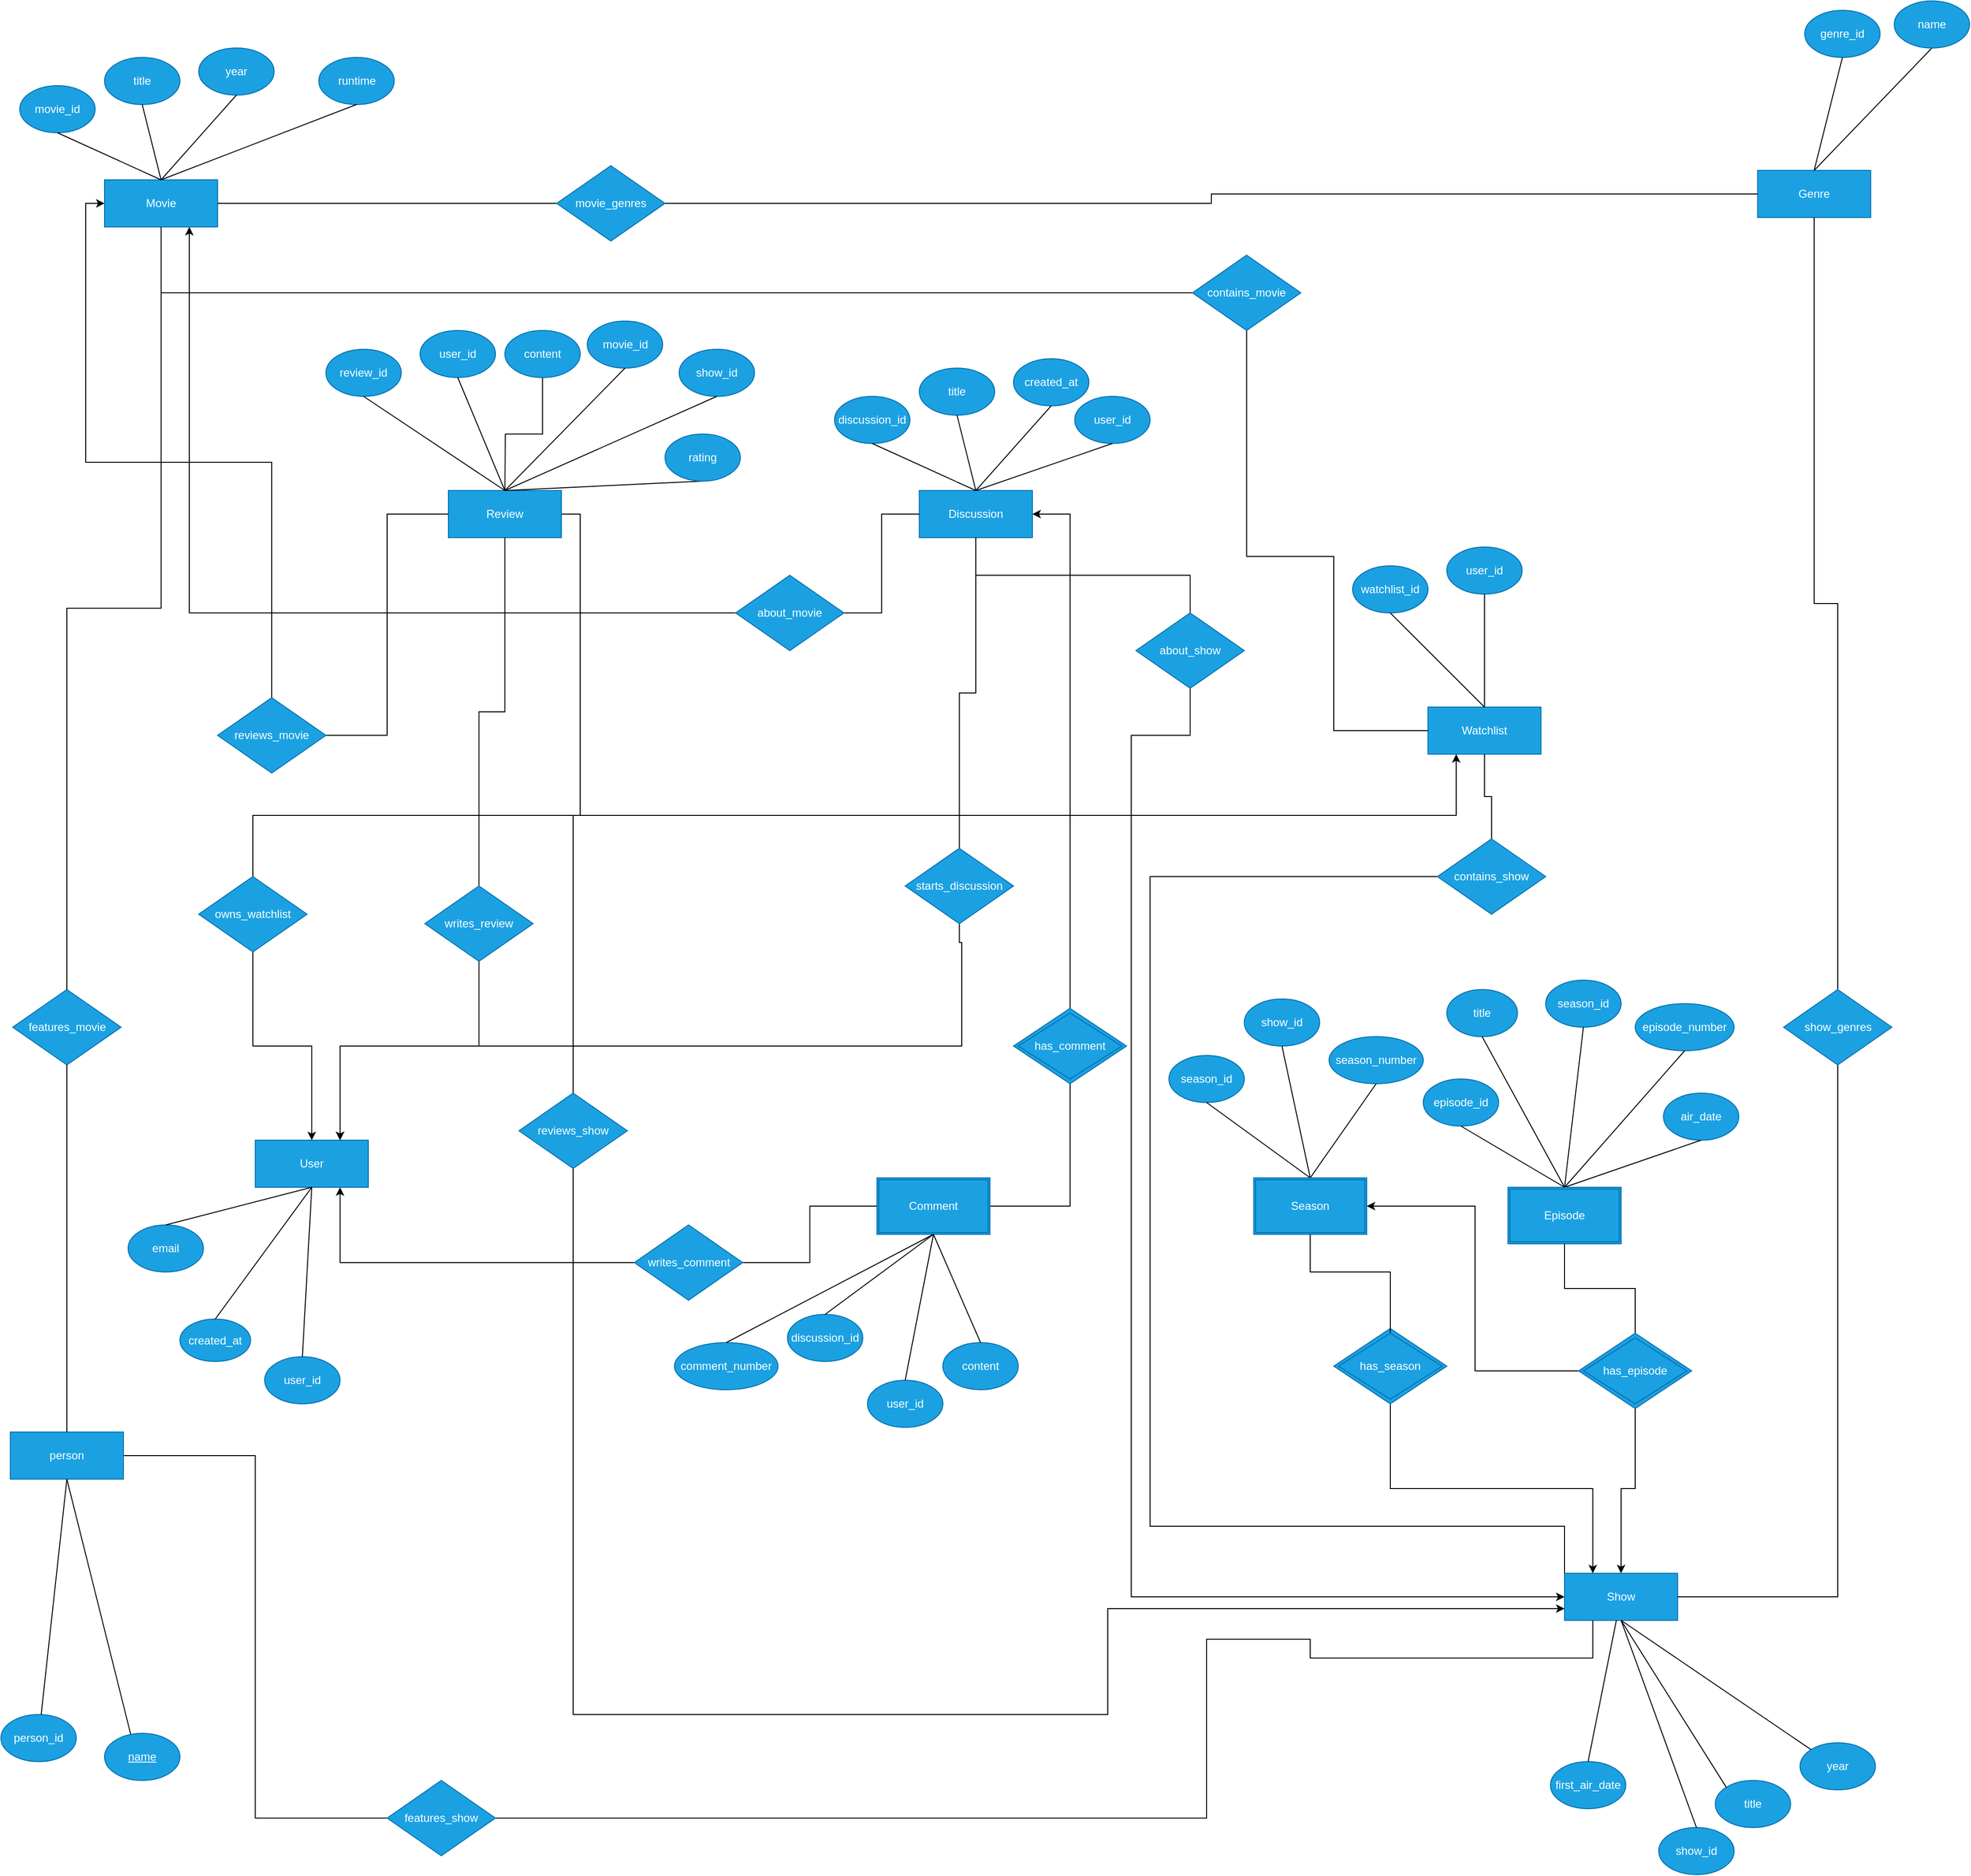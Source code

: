 <mxfile version="28.2.8">
  <diagram name="Page-1" id="8aOiOuELyFN7KEbBp4VM">
    <mxGraphModel grid="1" page="1" gridSize="10" guides="1" tooltips="1" connect="1" arrows="1" fold="1" pageScale="1" pageWidth="850" pageHeight="1100" math="0" shadow="0">
      <root>
        <mxCell id="0" />
        <mxCell id="1" parent="0" />
        <mxCell id="zsTLEiBzGREs_1x2PoIM-4" value="&lt;div&gt;&lt;br&gt;&lt;/div&gt;Movie&lt;div&gt;&lt;br&gt;&lt;/div&gt;" style="rounded=0;whiteSpace=wrap;html=1;fillColor=#1ba1e2;fontColor=#ffffff;strokeColor=#006EAF;" vertex="1" parent="1">
          <mxGeometry x="120" y="-1140" width="120" height="50" as="geometry" />
        </mxCell>
        <mxCell id="vxruLnOHUtcmjbPu3ubK-53" style="edgeStyle=orthogonalEdgeStyle;rounded=0;orthogonalLoop=1;jettySize=auto;html=1;endArrow=none;endFill=0;startArrow=classic;startFill=1;entryX=0.5;entryY=1;entryDx=0;entryDy=0;exitX=0.75;exitY=0;exitDx=0;exitDy=0;" edge="1" parent="1" source="zsTLEiBzGREs_1x2PoIM-5" target="vxruLnOHUtcmjbPu3ubK-51">
          <mxGeometry relative="1" as="geometry">
            <mxPoint x="370" y="-130" as="sourcePoint" />
            <mxPoint x="998" y="-330" as="targetPoint" />
            <Array as="points">
              <mxPoint x="370" y="-220" />
              <mxPoint x="1030" y="-220" />
              <mxPoint x="1030" y="-330" />
              <mxPoint x="1028" y="-330" />
            </Array>
          </mxGeometry>
        </mxCell>
        <mxCell id="vxruLnOHUtcmjbPu3ubK-90" style="edgeStyle=orthogonalEdgeStyle;rounded=0;orthogonalLoop=1;jettySize=auto;html=1;exitX=0.75;exitY=1;exitDx=0;exitDy=0;entryX=0;entryY=0.5;entryDx=0;entryDy=0;endArrow=none;endFill=0;startArrow=classic;startFill=1;" edge="1" parent="1" source="zsTLEiBzGREs_1x2PoIM-5" target="vxruLnOHUtcmjbPu3ubK-87">
          <mxGeometry relative="1" as="geometry" />
        </mxCell>
        <mxCell id="zsTLEiBzGREs_1x2PoIM-5" value="User" style="rounded=0;whiteSpace=wrap;html=1;fillColor=#1ba1e2;fontColor=#ffffff;strokeColor=#006EAF;" vertex="1" parent="1">
          <mxGeometry x="280" y="-120" width="120" height="50" as="geometry" />
        </mxCell>
        <mxCell id="zsTLEiBzGREs_1x2PoIM-10" value="e&lt;span style=&quot;background-color: transparent; color: light-dark(rgb(255, 255, 255), rgb(18, 18, 18));&quot;&gt;mail&lt;/span&gt;" style="ellipse;whiteSpace=wrap;html=1;fillColor=#1ba1e2;fontColor=#ffffff;strokeColor=#006EAF;" vertex="1" parent="1">
          <mxGeometry x="145" y="-30" width="80" height="50" as="geometry" />
        </mxCell>
        <mxCell id="zsTLEiBzGREs_1x2PoIM-11" value="created_at" style="ellipse;whiteSpace=wrap;html=1;fillColor=#1ba1e2;fontColor=#ffffff;strokeColor=#006EAF;" vertex="1" parent="1">
          <mxGeometry x="200" y="70" width="75" height="45" as="geometry" />
        </mxCell>
        <mxCell id="zsTLEiBzGREs_1x2PoIM-12" value="" style="endArrow=none;html=1;rounded=0;entryX=0.5;entryY=0;entryDx=0;entryDy=0;exitX=0.5;exitY=1;exitDx=0;exitDy=0;" edge="1" parent="1" source="zsTLEiBzGREs_1x2PoIM-5" target="zsTLEiBzGREs_1x2PoIM-11">
          <mxGeometry width="50" height="50" relative="1" as="geometry">
            <mxPoint x="610" y="-30" as="sourcePoint" />
            <mxPoint x="660" y="-80" as="targetPoint" />
          </mxGeometry>
        </mxCell>
        <mxCell id="I68fqMjgQM5Uv_WliGqD-2" value="" style="endArrow=none;html=1;rounded=0;exitX=0.5;exitY=1;exitDx=0;exitDy=0;entryX=0.5;entryY=0;entryDx=0;entryDy=0;" edge="1" parent="1" source="zsTLEiBzGREs_1x2PoIM-5" target="zsTLEiBzGREs_1x2PoIM-10">
          <mxGeometry width="50" height="50" relative="1" as="geometry">
            <mxPoint x="530" y="10" as="sourcePoint" />
            <mxPoint x="510" y="-130" as="targetPoint" />
          </mxGeometry>
        </mxCell>
        <mxCell id="I68fqMjgQM5Uv_WliGqD-4" value="user_id" style="ellipse;whiteSpace=wrap;html=1;fillColor=#1ba1e2;fontColor=#ffffff;strokeColor=#006EAF;" vertex="1" parent="1">
          <mxGeometry x="290" y="110" width="80" height="50" as="geometry" />
        </mxCell>
        <mxCell id="I68fqMjgQM5Uv_WliGqD-5" value="" style="endArrow=none;html=1;rounded=0;exitX=0.5;exitY=1;exitDx=0;exitDy=0;entryX=0.5;entryY=0;entryDx=0;entryDy=0;" edge="1" parent="1" source="zsTLEiBzGREs_1x2PoIM-5" target="I68fqMjgQM5Uv_WliGqD-4">
          <mxGeometry width="50" height="50" relative="1" as="geometry">
            <mxPoint x="540" y="55" as="sourcePoint" />
            <mxPoint x="690" y="-117" as="targetPoint" />
          </mxGeometry>
        </mxCell>
        <mxCell id="I68fqMjgQM5Uv_WliGqD-6" value="movie_id" style="ellipse;whiteSpace=wrap;html=1;fillColor=#1ba1e2;fontColor=#ffffff;strokeColor=#006EAF;" vertex="1" parent="1">
          <mxGeometry x="30" y="-1240" width="80" height="50" as="geometry" />
        </mxCell>
        <mxCell id="I68fqMjgQM5Uv_WliGqD-7" value="" style="endArrow=none;html=1;rounded=0;entryX=0.5;entryY=1;entryDx=0;entryDy=0;exitX=0.5;exitY=0;exitDx=0;exitDy=0;" edge="1" parent="1" source="zsTLEiBzGREs_1x2PoIM-4" target="I68fqMjgQM5Uv_WliGqD-6">
          <mxGeometry width="50" height="50" relative="1" as="geometry">
            <mxPoint x="165" y="-1050" as="sourcePoint" />
            <mxPoint x="170" y="-1120" as="targetPoint" />
          </mxGeometry>
        </mxCell>
        <mxCell id="I68fqMjgQM5Uv_WliGqD-8" value="title" style="ellipse;whiteSpace=wrap;html=1;fillColor=#1ba1e2;fontColor=#ffffff;strokeColor=#006EAF;" vertex="1" parent="1">
          <mxGeometry x="120" y="-1270" width="80" height="50" as="geometry" />
        </mxCell>
        <mxCell id="I68fqMjgQM5Uv_WliGqD-9" value="" style="endArrow=none;html=1;rounded=0;entryX=0.5;entryY=1;entryDx=0;entryDy=0;exitX=0.5;exitY=0;exitDx=0;exitDy=0;" edge="1" parent="1" source="zsTLEiBzGREs_1x2PoIM-4" target="I68fqMjgQM5Uv_WliGqD-8">
          <mxGeometry width="50" height="50" relative="1" as="geometry">
            <mxPoint x="180" y="-1060" as="sourcePoint" />
            <mxPoint x="210" y="-1110" as="targetPoint" />
          </mxGeometry>
        </mxCell>
        <mxCell id="I68fqMjgQM5Uv_WliGqD-10" value="year" style="ellipse;whiteSpace=wrap;html=1;fillColor=#1ba1e2;fontColor=#ffffff;strokeColor=#006EAF;" vertex="1" parent="1">
          <mxGeometry x="220" y="-1280" width="80" height="50" as="geometry" />
        </mxCell>
        <mxCell id="I68fqMjgQM5Uv_WliGqD-11" value="" style="endArrow=none;html=1;rounded=0;exitX=0.5;exitY=0;exitDx=0;exitDy=0;entryX=0.5;entryY=1;entryDx=0;entryDy=0;" edge="1" parent="1" source="zsTLEiBzGREs_1x2PoIM-4" target="I68fqMjgQM5Uv_WliGqD-10">
          <mxGeometry width="50" height="50" relative="1" as="geometry">
            <mxPoint x="235" y="-1040" as="sourcePoint" />
            <mxPoint x="310" y="-1070" as="targetPoint" />
          </mxGeometry>
        </mxCell>
        <mxCell id="I68fqMjgQM5Uv_WliGqD-12" value="runtime" style="ellipse;whiteSpace=wrap;html=1;fillColor=#1ba1e2;fontColor=#ffffff;strokeColor=#006EAF;" vertex="1" parent="1">
          <mxGeometry x="347.5" y="-1270" width="80" height="50" as="geometry" />
        </mxCell>
        <mxCell id="I68fqMjgQM5Uv_WliGqD-13" value="" style="endArrow=none;html=1;rounded=0;exitX=0.5;exitY=0;exitDx=0;exitDy=0;entryX=0.5;entryY=1;entryDx=0;entryDy=0;" edge="1" parent="1" source="zsTLEiBzGREs_1x2PoIM-4" target="I68fqMjgQM5Uv_WliGqD-12">
          <mxGeometry width="50" height="50" relative="1" as="geometry">
            <mxPoint x="280" y="-1010" as="sourcePoint" />
            <mxPoint x="375" y="-1090" as="targetPoint" />
          </mxGeometry>
        </mxCell>
        <mxCell id="I68fqMjgQM5Uv_WliGqD-126" style="edgeStyle=orthogonalEdgeStyle;rounded=0;orthogonalLoop=1;jettySize=auto;html=1;exitX=0.5;exitY=0;exitDx=0;exitDy=0;entryX=0.5;entryY=1;entryDx=0;entryDy=0;endArrow=none;endFill=0;startArrow=classic;startFill=1;" edge="1" parent="1" source="I68fqMjgQM5Uv_WliGqD-14" target="I68fqMjgQM5Uv_WliGqD-124">
          <mxGeometry relative="1" as="geometry" />
        </mxCell>
        <mxCell id="I68fqMjgQM5Uv_WliGqD-129" style="edgeStyle=orthogonalEdgeStyle;rounded=0;orthogonalLoop=1;jettySize=auto;html=1;exitX=0.25;exitY=0;exitDx=0;exitDy=0;endArrow=none;endFill=0;startArrow=classic;startFill=1;" edge="1" parent="1" source="I68fqMjgQM5Uv_WliGqD-14" target="I68fqMjgQM5Uv_WliGqD-112">
          <mxGeometry relative="1" as="geometry" />
        </mxCell>
        <mxCell id="I68fqMjgQM5Uv_WliGqD-14" value="&lt;div&gt;Show&lt;/div&gt;" style="rounded=0;whiteSpace=wrap;html=1;fillColor=#1ba1e2;fontColor=#ffffff;strokeColor=#006EAF;" vertex="1" parent="1">
          <mxGeometry x="1670" y="340" width="120" height="50" as="geometry" />
        </mxCell>
        <mxCell id="I68fqMjgQM5Uv_WliGqD-15" value="show_id" style="ellipse;whiteSpace=wrap;html=1;fillColor=#1ba1e2;fontColor=#ffffff;strokeColor=#006EAF;" vertex="1" parent="1">
          <mxGeometry x="1770" y="610" width="80" height="50" as="geometry" />
        </mxCell>
        <mxCell id="I68fqMjgQM5Uv_WliGqD-16" value="" style="endArrow=none;html=1;rounded=0;entryX=0.5;entryY=0;entryDx=0;entryDy=0;exitX=0.5;exitY=1;exitDx=0;exitDy=0;" edge="1" parent="1" source="I68fqMjgQM5Uv_WliGqD-14" target="I68fqMjgQM5Uv_WliGqD-15">
          <mxGeometry width="50" height="50" relative="1" as="geometry">
            <mxPoint x="1735" y="360" as="sourcePoint" />
            <mxPoint x="1740" y="290" as="targetPoint" />
          </mxGeometry>
        </mxCell>
        <mxCell id="I68fqMjgQM5Uv_WliGqD-17" value="title" style="ellipse;whiteSpace=wrap;html=1;fillColor=#1ba1e2;fontColor=#ffffff;strokeColor=#006EAF;" vertex="1" parent="1">
          <mxGeometry x="1830" y="560" width="80" height="50" as="geometry" />
        </mxCell>
        <mxCell id="I68fqMjgQM5Uv_WliGqD-18" value="" style="endArrow=none;html=1;rounded=0;entryX=0;entryY=0;entryDx=0;entryDy=0;exitX=0.5;exitY=1;exitDx=0;exitDy=0;" edge="1" parent="1" source="I68fqMjgQM5Uv_WliGqD-14" target="I68fqMjgQM5Uv_WliGqD-17">
          <mxGeometry width="50" height="50" relative="1" as="geometry">
            <mxPoint x="1750" y="350" as="sourcePoint" />
            <mxPoint x="1780" y="300" as="targetPoint" />
          </mxGeometry>
        </mxCell>
        <mxCell id="I68fqMjgQM5Uv_WliGqD-19" value="year" style="ellipse;whiteSpace=wrap;html=1;fillColor=#1ba1e2;fontColor=#ffffff;strokeColor=#006EAF;" vertex="1" parent="1">
          <mxGeometry x="1920" y="520" width="80" height="50" as="geometry" />
        </mxCell>
        <mxCell id="I68fqMjgQM5Uv_WliGqD-20" value="" style="endArrow=none;html=1;rounded=0;exitX=0.5;exitY=1;exitDx=0;exitDy=0;entryX=0;entryY=0;entryDx=0;entryDy=0;" edge="1" parent="1" source="I68fqMjgQM5Uv_WliGqD-14" target="I68fqMjgQM5Uv_WliGqD-19">
          <mxGeometry width="50" height="50" relative="1" as="geometry">
            <mxPoint x="1805" y="370" as="sourcePoint" />
            <mxPoint x="1880" y="340" as="targetPoint" />
          </mxGeometry>
        </mxCell>
        <mxCell id="I68fqMjgQM5Uv_WliGqD-21" value="first_air_date" style="ellipse;whiteSpace=wrap;html=1;fillColor=#1ba1e2;fontColor=#ffffff;strokeColor=#006EAF;" vertex="1" parent="1">
          <mxGeometry x="1655" y="540" width="80" height="50" as="geometry" />
        </mxCell>
        <mxCell id="I68fqMjgQM5Uv_WliGqD-22" value="" style="endArrow=none;html=1;rounded=0;entryX=0.5;entryY=0;entryDx=0;entryDy=0;" edge="1" parent="1" source="I68fqMjgQM5Uv_WliGqD-14" target="I68fqMjgQM5Uv_WliGqD-21">
          <mxGeometry width="50" height="50" relative="1" as="geometry">
            <mxPoint x="1850" y="400" as="sourcePoint" />
            <mxPoint x="1945" y="320" as="targetPoint" />
          </mxGeometry>
        </mxCell>
        <mxCell id="I68fqMjgQM5Uv_WliGqD-24" value="season_id" style="ellipse;whiteSpace=wrap;html=1;fillColor=#1ba1e2;fontColor=#ffffff;strokeColor=#006EAF;" vertex="1" parent="1">
          <mxGeometry x="1250" y="-210" width="80" height="50" as="geometry" />
        </mxCell>
        <mxCell id="I68fqMjgQM5Uv_WliGqD-25" value="" style="endArrow=none;html=1;rounded=0;entryX=0.5;entryY=1;entryDx=0;entryDy=0;exitX=0.5;exitY=0;exitDx=0;exitDy=0;" edge="1" parent="1" source="I68fqMjgQM5Uv_WliGqD-105" target="I68fqMjgQM5Uv_WliGqD-24">
          <mxGeometry width="50" height="50" relative="1" as="geometry">
            <mxPoint x="1310" y="-130" as="sourcePoint" />
            <mxPoint x="1285" y="-210" as="targetPoint" />
          </mxGeometry>
        </mxCell>
        <mxCell id="I68fqMjgQM5Uv_WliGqD-26" value="show_id" style="ellipse;whiteSpace=wrap;html=1;fillColor=#1ba1e2;fontColor=#ffffff;strokeColor=#006EAF;" vertex="1" parent="1">
          <mxGeometry x="1330" y="-270" width="80" height="50" as="geometry" />
        </mxCell>
        <mxCell id="I68fqMjgQM5Uv_WliGqD-27" value="" style="endArrow=none;html=1;rounded=0;entryX=0.5;entryY=1;entryDx=0;entryDy=0;exitX=0.5;exitY=0;exitDx=0;exitDy=0;" edge="1" parent="1" source="I68fqMjgQM5Uv_WliGqD-105" target="I68fqMjgQM5Uv_WliGqD-26">
          <mxGeometry width="50" height="50" relative="1" as="geometry">
            <mxPoint x="1310" y="-130" as="sourcePoint" />
            <mxPoint x="1325" y="-200" as="targetPoint" />
          </mxGeometry>
        </mxCell>
        <mxCell id="I68fqMjgQM5Uv_WliGqD-28" value="season_number" style="ellipse;whiteSpace=wrap;html=1;fillColor=#1ba1e2;fontColor=#ffffff;strokeColor=#006EAF;" vertex="1" parent="1">
          <mxGeometry x="1420" y="-230" width="100" height="50" as="geometry" />
        </mxCell>
        <mxCell id="I68fqMjgQM5Uv_WliGqD-29" value="" style="endArrow=none;html=1;rounded=0;entryX=0.5;entryY=1;entryDx=0;entryDy=0;exitX=0.5;exitY=0;exitDx=0;exitDy=0;" edge="1" parent="1" source="I68fqMjgQM5Uv_WliGqD-105" target="I68fqMjgQM5Uv_WliGqD-28">
          <mxGeometry width="50" height="50" relative="1" as="geometry">
            <mxPoint x="1310" y="-130" as="sourcePoint" />
            <mxPoint x="1425" y="-160" as="targetPoint" />
          </mxGeometry>
        </mxCell>
        <mxCell id="I68fqMjgQM5Uv_WliGqD-33" value="episode_id" style="ellipse;whiteSpace=wrap;html=1;fillColor=#1ba1e2;fontColor=#ffffff;strokeColor=#006EAF;" vertex="1" parent="1">
          <mxGeometry x="1520" y="-185" width="80" height="50" as="geometry" />
        </mxCell>
        <mxCell id="I68fqMjgQM5Uv_WliGqD-34" value="" style="endArrow=none;html=1;rounded=0;entryX=0.5;entryY=1;entryDx=0;entryDy=0;exitX=0.5;exitY=0;exitDx=0;exitDy=0;" edge="1" parent="1" source="I68fqMjgQM5Uv_WliGqD-103" target="I68fqMjgQM5Uv_WliGqD-33">
          <mxGeometry width="50" height="50" relative="1" as="geometry">
            <mxPoint x="1660" y="-80" as="sourcePoint" />
            <mxPoint x="1635" y="-160" as="targetPoint" />
          </mxGeometry>
        </mxCell>
        <mxCell id="I68fqMjgQM5Uv_WliGqD-35" value="season_id" style="ellipse;whiteSpace=wrap;html=1;fillColor=#1ba1e2;fontColor=#ffffff;strokeColor=#006EAF;" vertex="1" parent="1">
          <mxGeometry x="1650" y="-290" width="80" height="50" as="geometry" />
        </mxCell>
        <mxCell id="I68fqMjgQM5Uv_WliGqD-36" value="" style="endArrow=none;html=1;rounded=0;entryX=0.5;entryY=1;entryDx=0;entryDy=0;exitX=0.5;exitY=0;exitDx=0;exitDy=0;" edge="1" parent="1" source="I68fqMjgQM5Uv_WliGqD-103" target="I68fqMjgQM5Uv_WliGqD-35">
          <mxGeometry width="50" height="50" relative="1" as="geometry">
            <mxPoint x="1660" y="-80" as="sourcePoint" />
            <mxPoint x="1675" y="-150" as="targetPoint" />
          </mxGeometry>
        </mxCell>
        <mxCell id="I68fqMjgQM5Uv_WliGqD-37" value="episode_number" style="ellipse;whiteSpace=wrap;html=1;fillColor=#1ba1e2;fontColor=#ffffff;strokeColor=#006EAF;" vertex="1" parent="1">
          <mxGeometry x="1745" y="-265" width="105" height="50" as="geometry" />
        </mxCell>
        <mxCell id="I68fqMjgQM5Uv_WliGqD-38" value="" style="endArrow=none;html=1;rounded=0;exitX=0.5;exitY=0;exitDx=0;exitDy=0;entryX=0.5;entryY=1;entryDx=0;entryDy=0;" edge="1" parent="1" source="I68fqMjgQM5Uv_WliGqD-103" target="I68fqMjgQM5Uv_WliGqD-37">
          <mxGeometry width="50" height="50" relative="1" as="geometry">
            <mxPoint x="1660" y="-80" as="sourcePoint" />
            <mxPoint x="1775" y="-110" as="targetPoint" />
          </mxGeometry>
        </mxCell>
        <mxCell id="I68fqMjgQM5Uv_WliGqD-39" value="air_date" style="ellipse;whiteSpace=wrap;html=1;fillColor=#1ba1e2;fontColor=#ffffff;strokeColor=#006EAF;" vertex="1" parent="1">
          <mxGeometry x="1775" y="-170" width="80" height="50" as="geometry" />
        </mxCell>
        <mxCell id="I68fqMjgQM5Uv_WliGqD-40" value="" style="endArrow=none;html=1;rounded=0;exitX=0.5;exitY=0;exitDx=0;exitDy=0;entryX=0.5;entryY=1;entryDx=0;entryDy=0;" edge="1" parent="1" source="I68fqMjgQM5Uv_WliGqD-103" target="I68fqMjgQM5Uv_WliGqD-39">
          <mxGeometry width="50" height="50" relative="1" as="geometry">
            <mxPoint x="1660" y="-80" as="sourcePoint" />
            <mxPoint x="1840" y="-130" as="targetPoint" />
          </mxGeometry>
        </mxCell>
        <mxCell id="I68fqMjgQM5Uv_WliGqD-135" style="edgeStyle=orthogonalEdgeStyle;rounded=0;orthogonalLoop=1;jettySize=auto;html=1;entryX=0;entryY=0.5;entryDx=0;entryDy=0;endArrow=none;endFill=0;" edge="1" parent="1" source="I68fqMjgQM5Uv_WliGqD-41" target="I68fqMjgQM5Uv_WliGqD-78">
          <mxGeometry relative="1" as="geometry" />
        </mxCell>
        <mxCell id="I68fqMjgQM5Uv_WliGqD-41" value="person" style="rounded=0;whiteSpace=wrap;html=1;fillColor=#1ba1e2;fontColor=#ffffff;strokeColor=#006EAF;" vertex="1" parent="1">
          <mxGeometry x="20" y="190" width="120" height="50" as="geometry" />
        </mxCell>
        <mxCell id="I68fqMjgQM5Uv_WliGqD-42" value="person_id" style="ellipse;whiteSpace=wrap;html=1;fillColor=#1ba1e2;fontColor=#ffffff;strokeColor=#006EAF;" vertex="1" parent="1">
          <mxGeometry x="10" y="490" width="80" height="50" as="geometry" />
        </mxCell>
        <mxCell id="I68fqMjgQM5Uv_WliGqD-43" value="" style="endArrow=none;html=1;rounded=0;exitX=0.5;exitY=1;exitDx=0;exitDy=0;" edge="1" parent="1" source="I68fqMjgQM5Uv_WliGqD-41" target="I68fqMjgQM5Uv_WliGqD-42">
          <mxGeometry width="50" height="50" relative="1" as="geometry">
            <mxPoint x="125" y="280" as="sourcePoint" />
            <mxPoint x="130" y="210" as="targetPoint" />
          </mxGeometry>
        </mxCell>
        <mxCell id="I68fqMjgQM5Uv_WliGqD-44" value="" style="endArrow=none;html=1;rounded=0;exitX=0.5;exitY=1;exitDx=0;exitDy=0;entryX=0.5;entryY=1;entryDx=0;entryDy=0;" edge="1" parent="1" source="I68fqMjgQM5Uv_WliGqD-41" target="I68fqMjgQM5Uv_WliGqD-49">
          <mxGeometry width="50" height="50" relative="1" as="geometry">
            <mxPoint x="140" y="270" as="sourcePoint" />
            <mxPoint x="170" y="200" as="targetPoint" />
          </mxGeometry>
        </mxCell>
        <mxCell id="I68fqMjgQM5Uv_WliGqD-49" value="name" style="ellipse;whiteSpace=wrap;html=1;fillColor=#1ba1e2;fontColor=#ffffff;strokeColor=#006EAF;fontStyle=4" vertex="1" parent="1">
          <mxGeometry x="120" y="510" width="80" height="50" as="geometry" />
        </mxCell>
        <mxCell id="I68fqMjgQM5Uv_WliGqD-50" value="&lt;div&gt;Genre&lt;/div&gt;" style="rounded=0;whiteSpace=wrap;html=1;fillColor=#1ba1e2;fontColor=#ffffff;strokeColor=#006EAF;" vertex="1" parent="1">
          <mxGeometry x="1875" y="-1150" width="120" height="50" as="geometry" />
        </mxCell>
        <mxCell id="I68fqMjgQM5Uv_WliGqD-51" value="genre_id" style="ellipse;whiteSpace=wrap;html=1;fillColor=#1ba1e2;fontColor=#ffffff;strokeColor=#006EAF;" vertex="1" parent="1">
          <mxGeometry x="1925" y="-1320" width="80" height="50" as="geometry" />
        </mxCell>
        <mxCell id="I68fqMjgQM5Uv_WliGqD-52" value="" style="endArrow=none;html=1;rounded=0;entryX=0.5;entryY=1;entryDx=0;entryDy=0;exitX=0.5;exitY=0;exitDx=0;exitDy=0;" edge="1" parent="1" source="I68fqMjgQM5Uv_WliGqD-50" target="I68fqMjgQM5Uv_WliGqD-51">
          <mxGeometry width="50" height="50" relative="1" as="geometry">
            <mxPoint x="1960" y="-1170" as="sourcePoint" />
            <mxPoint x="1965" y="-1240" as="targetPoint" />
          </mxGeometry>
        </mxCell>
        <mxCell id="I68fqMjgQM5Uv_WliGqD-53" value="" style="endArrow=none;html=1;rounded=0;exitX=0.5;exitY=0;exitDx=0;exitDy=0;entryX=0.5;entryY=1;entryDx=0;entryDy=0;" edge="1" parent="1" source="I68fqMjgQM5Uv_WliGqD-50" target="I68fqMjgQM5Uv_WliGqD-54">
          <mxGeometry width="50" height="50" relative="1" as="geometry">
            <mxPoint x="1975" y="-1180" as="sourcePoint" />
            <mxPoint x="2005" y="-1250" as="targetPoint" />
          </mxGeometry>
        </mxCell>
        <mxCell id="I68fqMjgQM5Uv_WliGqD-54" value="name" style="ellipse;whiteSpace=wrap;html=1;fillColor=#1ba1e2;fontColor=#ffffff;strokeColor=#006EAF;" vertex="1" parent="1">
          <mxGeometry x="2020" y="-1330" width="80" height="50" as="geometry" />
        </mxCell>
        <mxCell id="I68fqMjgQM5Uv_WliGqD-66" value="" style="endArrow=none;html=1;rounded=0;exitX=1;exitY=0.5;exitDx=0;exitDy=0;" edge="1" parent="1" source="zsTLEiBzGREs_1x2PoIM-4" target="I68fqMjgQM5Uv_WliGqD-67">
          <mxGeometry width="50" height="50" relative="1" as="geometry">
            <mxPoint x="260" y="-1015" as="sourcePoint" />
            <mxPoint x="390" y="-1012" as="targetPoint" />
          </mxGeometry>
        </mxCell>
        <mxCell id="X9R9V341Ypi2XemGrjvR-19" style="edgeStyle=orthogonalEdgeStyle;rounded=0;orthogonalLoop=1;jettySize=auto;html=1;exitX=1;exitY=0.5;exitDx=0;exitDy=0;entryX=0;entryY=0.5;entryDx=0;entryDy=0;endArrow=none;endFill=0;" edge="1" parent="1" source="I68fqMjgQM5Uv_WliGqD-67" target="I68fqMjgQM5Uv_WliGqD-50">
          <mxGeometry relative="1" as="geometry" />
        </mxCell>
        <mxCell id="I68fqMjgQM5Uv_WliGqD-67" value="movie_genres" style="rhombus;whiteSpace=wrap;html=1;fillColor=#1ba1e2;fontColor=#ffffff;strokeColor=#006EAF;" vertex="1" parent="1">
          <mxGeometry x="600" y="-1155" width="115" height="80" as="geometry" />
        </mxCell>
        <mxCell id="I68fqMjgQM5Uv_WliGqD-74" value="features_movie" style="rhombus;whiteSpace=wrap;html=1;fillColor=#1ba1e2;fontColor=#ffffff;strokeColor=#006EAF;" vertex="1" parent="1">
          <mxGeometry x="22.5" y="-280" width="115" height="80" as="geometry" />
        </mxCell>
        <mxCell id="I68fqMjgQM5Uv_WliGqD-76" value="" style="endArrow=none;html=1;rounded=0;entryX=0.5;entryY=1;entryDx=0;entryDy=0;exitX=0.5;exitY=0;exitDx=0;exitDy=0;" edge="1" parent="1" source="I68fqMjgQM5Uv_WliGqD-41" target="I68fqMjgQM5Uv_WliGqD-74">
          <mxGeometry width="50" height="50" relative="1" as="geometry">
            <mxPoint x="164" y="200" as="sourcePoint" />
            <mxPoint x="330" y="200" as="targetPoint" />
          </mxGeometry>
        </mxCell>
        <mxCell id="vxruLnOHUtcmjbPu3ubK-38" style="edgeStyle=orthogonalEdgeStyle;rounded=0;orthogonalLoop=1;jettySize=auto;html=1;exitX=1;exitY=0.5;exitDx=0;exitDy=0;entryX=0.25;entryY=1;entryDx=0;entryDy=0;endArrow=none;endFill=0;" edge="1" parent="1" source="I68fqMjgQM5Uv_WliGqD-78" target="I68fqMjgQM5Uv_WliGqD-14">
          <mxGeometry relative="1" as="geometry">
            <Array as="points">
              <mxPoint x="1290" y="600" />
              <mxPoint x="1290" y="410" />
              <mxPoint x="1400" y="410" />
              <mxPoint x="1400" y="430" />
              <mxPoint x="1700" y="430" />
            </Array>
          </mxGeometry>
        </mxCell>
        <mxCell id="I68fqMjgQM5Uv_WliGqD-78" value="features_show" style="rhombus;whiteSpace=wrap;html=1;fillColor=#1ba1e2;fontColor=#ffffff;strokeColor=#006EAF;" vertex="1" parent="1">
          <mxGeometry x="420" y="560" width="115" height="80" as="geometry" />
        </mxCell>
        <mxCell id="I68fqMjgQM5Uv_WliGqD-103" value="Episode" style="shape=ext;double=1;rounded=0;whiteSpace=wrap;html=1;fillColor=#1ba1e2;fontColor=#ffffff;strokeColor=#006EAF;" vertex="1" parent="1">
          <mxGeometry x="1610" y="-70" width="120" height="60" as="geometry" />
        </mxCell>
        <mxCell id="I68fqMjgQM5Uv_WliGqD-105" value="Season" style="shape=ext;double=1;rounded=0;whiteSpace=wrap;html=1;fillColor=#1ba1e2;fontColor=#ffffff;strokeColor=#006EAF;" vertex="1" parent="1">
          <mxGeometry x="1340" y="-80" width="120" height="60" as="geometry" />
        </mxCell>
        <mxCell id="I68fqMjgQM5Uv_WliGqD-112" value="" style="rhombus;whiteSpace=wrap;html=1;fillColor=#1ba1e2;fontColor=#ffffff;strokeColor=#006EAF;" vertex="1" parent="1">
          <mxGeometry x="1425" y="80" width="120" height="80" as="geometry" />
        </mxCell>
        <mxCell id="I68fqMjgQM5Uv_WliGqD-115" style="edgeStyle=orthogonalEdgeStyle;rounded=0;orthogonalLoop=1;jettySize=auto;html=1;exitX=0.5;exitY=0;exitDx=0;exitDy=0;entryX=0.5;entryY=1;entryDx=0;entryDy=0;endArrow=none;endFill=0;" edge="1" parent="1" source="I68fqMjgQM5Uv_WliGqD-113" target="I68fqMjgQM5Uv_WliGqD-105">
          <mxGeometry relative="1" as="geometry">
            <Array as="points">
              <mxPoint x="1485" y="20" />
              <mxPoint x="1400" y="20" />
            </Array>
          </mxGeometry>
        </mxCell>
        <mxCell id="I68fqMjgQM5Uv_WliGqD-113" value="has_season" style="rhombus;whiteSpace=wrap;html=1;fillColor=#1ba1e2;fontColor=#ffffff;strokeColor=#006EAF;shadow=0;" vertex="1" parent="1">
          <mxGeometry x="1430" y="85" width="110" height="70" as="geometry" />
        </mxCell>
        <mxCell id="I68fqMjgQM5Uv_WliGqD-117" value="" style="edgeStyle=orthogonalEdgeStyle;rounded=0;orthogonalLoop=1;jettySize=auto;html=1;strokeColor=default;endArrow=none;endFill=0;" edge="1" parent="1" source="I68fqMjgQM5Uv_WliGqD-14" target="I68fqMjgQM5Uv_WliGqD-71">
          <mxGeometry relative="1" as="geometry">
            <mxPoint x="1790" y="365" as="sourcePoint" />
            <mxPoint x="1963" y="-240" as="targetPoint" />
          </mxGeometry>
        </mxCell>
        <mxCell id="I68fqMjgQM5Uv_WliGqD-118" style="edgeStyle=orthogonalEdgeStyle;rounded=0;orthogonalLoop=1;jettySize=auto;html=1;entryX=0.5;entryY=1;entryDx=0;entryDy=0;endArrow=none;endFill=0;" edge="1" parent="1" source="I68fqMjgQM5Uv_WliGqD-71" target="I68fqMjgQM5Uv_WliGqD-50">
          <mxGeometry relative="1" as="geometry" />
        </mxCell>
        <mxCell id="I68fqMjgQM5Uv_WliGqD-71" value="show_genres" style="rhombus;whiteSpace=wrap;html=1;fillColor=#1ba1e2;fontColor=#ffffff;strokeColor=#006EAF;" vertex="1" parent="1">
          <mxGeometry x="1902.5" y="-280" width="115" height="80" as="geometry" />
        </mxCell>
        <mxCell id="I68fqMjgQM5Uv_WliGqD-127" style="edgeStyle=orthogonalEdgeStyle;rounded=0;orthogonalLoop=1;jettySize=auto;html=1;entryX=0.5;entryY=1;entryDx=0;entryDy=0;endArrow=none;endFill=0;" edge="1" parent="1" source="I68fqMjgQM5Uv_WliGqD-123" target="I68fqMjgQM5Uv_WliGqD-103">
          <mxGeometry relative="1" as="geometry" />
        </mxCell>
        <mxCell id="vxruLnOHUtcmjbPu3ubK-98" style="edgeStyle=orthogonalEdgeStyle;rounded=0;orthogonalLoop=1;jettySize=auto;html=1;exitX=0;exitY=0.5;exitDx=0;exitDy=0;entryX=1;entryY=0.5;entryDx=0;entryDy=0;" edge="1" parent="1" source="I68fqMjgQM5Uv_WliGqD-124" target="I68fqMjgQM5Uv_WliGqD-105">
          <mxGeometry relative="1" as="geometry" />
        </mxCell>
        <mxCell id="I68fqMjgQM5Uv_WliGqD-123" value="" style="rhombus;whiteSpace=wrap;html=1;fillColor=#1ba1e2;fontColor=#ffffff;strokeColor=#006EAF;" vertex="1" parent="1">
          <mxGeometry x="1685" y="85" width="120" height="80" as="geometry" />
        </mxCell>
        <mxCell id="I68fqMjgQM5Uv_WliGqD-124" value="has_episode" style="rhombus;whiteSpace=wrap;html=1;fillColor=#1ba1e2;fontColor=#ffffff;strokeColor=#006EAF;" vertex="1" parent="1">
          <mxGeometry x="1690" y="90" width="110" height="70" as="geometry" />
        </mxCell>
        <mxCell id="I68fqMjgQM5Uv_WliGqD-131" style="edgeStyle=orthogonalEdgeStyle;rounded=0;orthogonalLoop=1;jettySize=auto;html=1;exitX=0.5;exitY=1;exitDx=0;exitDy=0;entryX=0.5;entryY=0;entryDx=0;entryDy=0;endArrow=none;endFill=0;" edge="1" parent="1" source="zsTLEiBzGREs_1x2PoIM-4" target="I68fqMjgQM5Uv_WliGqD-74">
          <mxGeometry relative="1" as="geometry" />
        </mxCell>
        <mxCell id="X9R9V341Ypi2XemGrjvR-2" value="Watchlist" style="rounded=0;whiteSpace=wrap;html=1;fillColor=#1ba1e2;fontColor=#ffffff;strokeColor=#006EAF;" vertex="1" parent="1">
          <mxGeometry x="1525" y="-580" width="120" height="50" as="geometry" />
        </mxCell>
        <mxCell id="X9R9V341Ypi2XemGrjvR-3" value="watchlist_id" style="ellipse;whiteSpace=wrap;html=1;fillColor=#1ba1e2;fontColor=#ffffff;strokeColor=#006EAF;" vertex="1" parent="1">
          <mxGeometry x="1445" y="-730" width="80" height="50" as="geometry" />
        </mxCell>
        <mxCell id="X9R9V341Ypi2XemGrjvR-4" value="user_id" style="ellipse;whiteSpace=wrap;html=1;fillColor=#1ba1e2;fontColor=#ffffff;strokeColor=#006EAF;" vertex="1" parent="1">
          <mxGeometry x="1545" y="-750" width="80" height="50" as="geometry" />
        </mxCell>
        <mxCell id="X9R9V341Ypi2XemGrjvR-5" value="" style="endArrow=none;html=1;rounded=0;entryX=0.5;entryY=1;entryDx=0;entryDy=0;exitX=0.5;exitY=0;exitDx=0;exitDy=0;" edge="1" parent="1" source="X9R9V341Ypi2XemGrjvR-2" target="X9R9V341Ypi2XemGrjvR-3">
          <mxGeometry width="50" height="50" relative="1" as="geometry">
            <mxPoint x="1585" y="-590" as="sourcePoint" />
            <mxPoint x="1505" y="-670" as="targetPoint" />
          </mxGeometry>
        </mxCell>
        <mxCell id="X9R9V341Ypi2XemGrjvR-6" value="" style="endArrow=none;html=1;rounded=0;entryX=0.5;entryY=1;entryDx=0;entryDy=0;exitX=0.5;exitY=0;exitDx=0;exitDy=0;" edge="1" parent="1" source="X9R9V341Ypi2XemGrjvR-2" target="X9R9V341Ypi2XemGrjvR-4">
          <mxGeometry width="50" height="50" relative="1" as="geometry">
            <mxPoint x="1585" y="-590" as="sourcePoint" />
            <mxPoint x="1645" y="-620" as="targetPoint" />
          </mxGeometry>
        </mxCell>
        <mxCell id="X9R9V341Ypi2XemGrjvR-10" style="edgeStyle=orthogonalEdgeStyle;rounded=0;orthogonalLoop=1;jettySize=auto;html=1;endArrow=none;endFill=0;entryX=0.5;entryY=1;entryDx=0;entryDy=0;" edge="1" parent="1" source="X9R9V341Ypi2XemGrjvR-8" target="zsTLEiBzGREs_1x2PoIM-4">
          <mxGeometry relative="1" as="geometry">
            <mxPoint x="180" y="-1090" as="targetPoint" />
          </mxGeometry>
        </mxCell>
        <mxCell id="X9R9V341Ypi2XemGrjvR-11" style="edgeStyle=orthogonalEdgeStyle;rounded=0;orthogonalLoop=1;jettySize=auto;html=1;entryX=0;entryY=0.5;entryDx=0;entryDy=0;endArrow=none;endFill=0;" edge="1" parent="1" source="X9R9V341Ypi2XemGrjvR-8" target="X9R9V341Ypi2XemGrjvR-2">
          <mxGeometry relative="1" as="geometry">
            <Array as="points">
              <mxPoint x="1425" y="-740" />
              <mxPoint x="1425" y="-555" />
            </Array>
          </mxGeometry>
        </mxCell>
        <mxCell id="X9R9V341Ypi2XemGrjvR-8" value="contains_movie" style="rhombus;whiteSpace=wrap;html=1;fillColor=#1ba1e2;fontColor=#ffffff;strokeColor=#006EAF;" vertex="1" parent="1">
          <mxGeometry x="1275" y="-1060" width="115" height="80" as="geometry" />
        </mxCell>
        <mxCell id="X9R9V341Ypi2XemGrjvR-17" style="edgeStyle=orthogonalEdgeStyle;rounded=0;orthogonalLoop=1;jettySize=auto;html=1;exitX=0.5;exitY=0;exitDx=0;exitDy=0;entryX=0.5;entryY=1;entryDx=0;entryDy=0;endArrow=none;endFill=0;" edge="1" parent="1" source="X9R9V341Ypi2XemGrjvR-14" target="X9R9V341Ypi2XemGrjvR-2">
          <mxGeometry relative="1" as="geometry" />
        </mxCell>
        <mxCell id="vxruLnOHUtcmjbPu3ubK-33" style="edgeStyle=orthogonalEdgeStyle;rounded=0;orthogonalLoop=1;jettySize=auto;html=1;exitX=0;exitY=0.5;exitDx=0;exitDy=0;entryX=0;entryY=0;entryDx=0;entryDy=0;endArrow=none;endFill=0;" edge="1" parent="1" source="X9R9V341Ypi2XemGrjvR-14" target="I68fqMjgQM5Uv_WliGqD-14">
          <mxGeometry relative="1" as="geometry">
            <mxPoint x="1670" y="320" as="targetPoint" />
            <mxPoint x="1750.5" y="-400" as="sourcePoint" />
            <Array as="points">
              <mxPoint x="1230" y="-400" />
              <mxPoint x="1230" y="290" />
              <mxPoint x="1670" y="290" />
            </Array>
          </mxGeometry>
        </mxCell>
        <mxCell id="X9R9V341Ypi2XemGrjvR-14" value="contains_show" style="rhombus;whiteSpace=wrap;html=1;fillColor=#1ba1e2;fontColor=#ffffff;strokeColor=#006EAF;" vertex="1" parent="1">
          <mxGeometry x="1535" y="-440" width="115" height="80" as="geometry" />
        </mxCell>
        <mxCell id="vxruLnOHUtcmjbPu3ubK-34" style="edgeStyle=orthogonalEdgeStyle;rounded=0;orthogonalLoop=1;jettySize=auto;html=1;exitX=1;exitY=0.5;exitDx=0;exitDy=0;entryX=0.5;entryY=0;entryDx=0;entryDy=0;endArrow=none;endFill=0;" edge="1" parent="1" source="vxruLnOHUtcmjbPu3ubK-12" target="vxruLnOHUtcmjbPu3ubK-32">
          <mxGeometry relative="1" as="geometry" />
        </mxCell>
        <mxCell id="vxruLnOHUtcmjbPu3ubK-12" value="&lt;div&gt;Review&lt;/div&gt;" style="rounded=0;whiteSpace=wrap;html=1;fillColor=#1ba1e2;fontColor=#ffffff;strokeColor=#006EAF;" vertex="1" parent="1">
          <mxGeometry x="485" y="-810" width="120" height="50" as="geometry" />
        </mxCell>
        <mxCell id="vxruLnOHUtcmjbPu3ubK-13" value="review_id" style="ellipse;whiteSpace=wrap;html=1;fillColor=#1ba1e2;fontColor=#ffffff;strokeColor=#006EAF;" vertex="1" parent="1">
          <mxGeometry x="355" y="-960" width="80" height="50" as="geometry" />
        </mxCell>
        <mxCell id="vxruLnOHUtcmjbPu3ubK-14" value="" style="endArrow=none;html=1;rounded=0;entryX=0.5;entryY=1;entryDx=0;entryDy=0;exitX=0.5;exitY=0;exitDx=0;exitDy=0;" edge="1" parent="1" source="vxruLnOHUtcmjbPu3ubK-12" target="vxruLnOHUtcmjbPu3ubK-13">
          <mxGeometry width="50" height="50" relative="1" as="geometry">
            <mxPoint x="530" y="-720" as="sourcePoint" />
            <mxPoint x="410" y="-880.0" as="targetPoint" />
          </mxGeometry>
        </mxCell>
        <mxCell id="vxruLnOHUtcmjbPu3ubK-15" value="user_id" style="ellipse;whiteSpace=wrap;html=1;fillColor=#1ba1e2;fontColor=#ffffff;strokeColor=#006EAF;" vertex="1" parent="1">
          <mxGeometry x="455" y="-980" width="80" height="50" as="geometry" />
        </mxCell>
        <mxCell id="vxruLnOHUtcmjbPu3ubK-16" value="" style="endArrow=none;html=1;rounded=0;entryX=0.5;entryY=1;entryDx=0;entryDy=0;exitX=0.5;exitY=0;exitDx=0;exitDy=0;" edge="1" parent="1" source="vxruLnOHUtcmjbPu3ubK-12" target="vxruLnOHUtcmjbPu3ubK-15">
          <mxGeometry width="50" height="50" relative="1" as="geometry">
            <mxPoint x="545" y="-730" as="sourcePoint" />
            <mxPoint x="575" y="-780" as="targetPoint" />
          </mxGeometry>
        </mxCell>
        <mxCell id="vxruLnOHUtcmjbPu3ubK-17" value="movie_id" style="ellipse;whiteSpace=wrap;html=1;fillColor=#1ba1e2;fontColor=#ffffff;strokeColor=#006EAF;" vertex="1" parent="1">
          <mxGeometry x="632.5" y="-990" width="80" height="50" as="geometry" />
        </mxCell>
        <mxCell id="vxruLnOHUtcmjbPu3ubK-18" value="" style="endArrow=none;html=1;rounded=0;exitX=0.5;exitY=0;exitDx=0;exitDy=0;entryX=0.5;entryY=1;entryDx=0;entryDy=0;" edge="1" parent="1" source="vxruLnOHUtcmjbPu3ubK-12" target="vxruLnOHUtcmjbPu3ubK-17">
          <mxGeometry width="50" height="50" relative="1" as="geometry">
            <mxPoint x="600" y="-710" as="sourcePoint" />
            <mxPoint x="675" y="-740" as="targetPoint" />
          </mxGeometry>
        </mxCell>
        <mxCell id="vxruLnOHUtcmjbPu3ubK-19" value="show_id" style="ellipse;whiteSpace=wrap;html=1;fillColor=#1ba1e2;fontColor=#ffffff;strokeColor=#006EAF;" vertex="1" parent="1">
          <mxGeometry x="730" y="-960" width="80" height="50" as="geometry" />
        </mxCell>
        <mxCell id="vxruLnOHUtcmjbPu3ubK-20" value="" style="endArrow=none;html=1;rounded=0;exitX=0.5;exitY=0;exitDx=0;exitDy=0;entryX=0.5;entryY=1;entryDx=0;entryDy=0;" edge="1" parent="1" source="vxruLnOHUtcmjbPu3ubK-12" target="vxruLnOHUtcmjbPu3ubK-19">
          <mxGeometry width="50" height="50" relative="1" as="geometry">
            <mxPoint x="645" y="-680" as="sourcePoint" />
            <mxPoint x="740" y="-760" as="targetPoint" />
          </mxGeometry>
        </mxCell>
        <mxCell id="vxruLnOHUtcmjbPu3ubK-21" value="" style="endArrow=none;html=1;rounded=0;entryX=0.5;entryY=1;entryDx=0;entryDy=0;" edge="1" parent="1" target="vxruLnOHUtcmjbPu3ubK-22">
          <mxGeometry width="50" height="50" relative="1" as="geometry">
            <mxPoint x="545" y="-810" as="sourcePoint" />
            <mxPoint x="815" y="-870" as="targetPoint" />
          </mxGeometry>
        </mxCell>
        <mxCell id="vxruLnOHUtcmjbPu3ubK-22" value="rating" style="ellipse;whiteSpace=wrap;html=1;fillColor=#1ba1e2;fontColor=#ffffff;strokeColor=#006EAF;" vertex="1" parent="1">
          <mxGeometry x="715" y="-870" width="80" height="50" as="geometry" />
        </mxCell>
        <mxCell id="vxruLnOHUtcmjbPu3ubK-25" style="edgeStyle=orthogonalEdgeStyle;rounded=0;orthogonalLoop=1;jettySize=auto;html=1;exitX=0.5;exitY=0;exitDx=0;exitDy=0;entryX=0.5;entryY=1;entryDx=0;entryDy=0;endArrow=none;endFill=0;" edge="1" parent="1" source="vxruLnOHUtcmjbPu3ubK-24" target="vxruLnOHUtcmjbPu3ubK-12">
          <mxGeometry relative="1" as="geometry" />
        </mxCell>
        <mxCell id="vxruLnOHUtcmjbPu3ubK-24" value="writes_review" style="rhombus;whiteSpace=wrap;html=1;fillColor=#1ba1e2;fontColor=#ffffff;strokeColor=#006EAF;" vertex="1" parent="1">
          <mxGeometry x="460" y="-390" width="115" height="80" as="geometry" />
        </mxCell>
        <mxCell id="vxruLnOHUtcmjbPu3ubK-26" style="edgeStyle=orthogonalEdgeStyle;rounded=0;orthogonalLoop=1;jettySize=auto;html=1;exitX=0.5;exitY=1;exitDx=0;exitDy=0;entryX=0.75;entryY=0;entryDx=0;entryDy=0;" edge="1" parent="1" source="vxruLnOHUtcmjbPu3ubK-24" target="zsTLEiBzGREs_1x2PoIM-5">
          <mxGeometry relative="1" as="geometry">
            <mxPoint x="370" y="-130" as="targetPoint" />
            <Array as="points">
              <mxPoint x="518" y="-220" />
              <mxPoint x="370" y="-220" />
            </Array>
          </mxGeometry>
        </mxCell>
        <mxCell id="vxruLnOHUtcmjbPu3ubK-30" style="edgeStyle=orthogonalEdgeStyle;rounded=0;orthogonalLoop=1;jettySize=auto;html=1;exitX=1;exitY=0.5;exitDx=0;exitDy=0;entryX=0;entryY=0.5;entryDx=0;entryDy=0;endArrow=none;endFill=0;" edge="1" parent="1" source="vxruLnOHUtcmjbPu3ubK-28" target="vxruLnOHUtcmjbPu3ubK-12">
          <mxGeometry relative="1" as="geometry" />
        </mxCell>
        <mxCell id="vxruLnOHUtcmjbPu3ubK-31" style="edgeStyle=orthogonalEdgeStyle;rounded=0;orthogonalLoop=1;jettySize=auto;html=1;exitX=0.5;exitY=0;exitDx=0;exitDy=0;entryX=0;entryY=0.5;entryDx=0;entryDy=0;endArrow=classic;endFill=1;" edge="1" parent="1" source="vxruLnOHUtcmjbPu3ubK-28" target="zsTLEiBzGREs_1x2PoIM-4">
          <mxGeometry relative="1" as="geometry" />
        </mxCell>
        <mxCell id="vxruLnOHUtcmjbPu3ubK-28" value="reviews_movie" style="rhombus;whiteSpace=wrap;html=1;fillColor=#1ba1e2;fontColor=#ffffff;strokeColor=#006EAF;" vertex="1" parent="1">
          <mxGeometry x="240" y="-590" width="115" height="80" as="geometry" />
        </mxCell>
        <mxCell id="vxruLnOHUtcmjbPu3ubK-35" style="edgeStyle=orthogonalEdgeStyle;rounded=0;orthogonalLoop=1;jettySize=auto;html=1;exitX=0.5;exitY=1;exitDx=0;exitDy=0;entryX=0;entryY=0.75;entryDx=0;entryDy=0;" edge="1" parent="1" source="vxruLnOHUtcmjbPu3ubK-32" target="I68fqMjgQM5Uv_WliGqD-14">
          <mxGeometry relative="1" as="geometry">
            <mxPoint x="1360" y="380" as="targetPoint" />
            <Array as="points">
              <mxPoint x="618" y="490" />
              <mxPoint x="1185" y="490" />
              <mxPoint x="1185" y="378" />
            </Array>
          </mxGeometry>
        </mxCell>
        <mxCell id="vxruLnOHUtcmjbPu3ubK-32" value="reviews_show" style="rhombus;whiteSpace=wrap;html=1;fillColor=#1ba1e2;fontColor=#ffffff;strokeColor=#006EAF;" vertex="1" parent="1">
          <mxGeometry x="560" y="-170" width="115" height="80" as="geometry" />
        </mxCell>
        <mxCell id="vxruLnOHUtcmjbPu3ubK-82" style="edgeStyle=orthogonalEdgeStyle;rounded=0;orthogonalLoop=1;jettySize=auto;html=1;exitX=1;exitY=0.5;exitDx=0;exitDy=0;entryX=0.5;entryY=0;entryDx=0;entryDy=0;endArrow=none;endFill=0;startArrow=classic;startFill=1;" edge="1" parent="1" source="vxruLnOHUtcmjbPu3ubK-40" target="vxruLnOHUtcmjbPu3ubK-79">
          <mxGeometry relative="1" as="geometry" />
        </mxCell>
        <mxCell id="vxruLnOHUtcmjbPu3ubK-40" value="Discussion" style="rounded=0;whiteSpace=wrap;html=1;fillColor=#1ba1e2;fontColor=#ffffff;strokeColor=#006EAF;" vertex="1" parent="1">
          <mxGeometry x="985" y="-810" width="120" height="50" as="geometry" />
        </mxCell>
        <mxCell id="vxruLnOHUtcmjbPu3ubK-41" value="discussion_id" style="ellipse;whiteSpace=wrap;html=1;fillColor=#1ba1e2;fontColor=#ffffff;strokeColor=#006EAF;" vertex="1" parent="1">
          <mxGeometry x="895" y="-910" width="80" height="50" as="geometry" />
        </mxCell>
        <mxCell id="vxruLnOHUtcmjbPu3ubK-42" value="" style="endArrow=none;html=1;rounded=0;entryX=0.5;entryY=1;entryDx=0;entryDy=0;exitX=0.5;exitY=0;exitDx=0;exitDy=0;" edge="1" parent="1" source="vxruLnOHUtcmjbPu3ubK-40" target="vxruLnOHUtcmjbPu3ubK-41">
          <mxGeometry width="50" height="50" relative="1" as="geometry">
            <mxPoint x="940" y="-620" as="sourcePoint" />
            <mxPoint x="945" y="-690" as="targetPoint" />
          </mxGeometry>
        </mxCell>
        <mxCell id="vxruLnOHUtcmjbPu3ubK-43" value="title" style="ellipse;whiteSpace=wrap;html=1;fillColor=#1ba1e2;fontColor=#ffffff;strokeColor=#006EAF;" vertex="1" parent="1">
          <mxGeometry x="985" y="-940" width="80" height="50" as="geometry" />
        </mxCell>
        <mxCell id="vxruLnOHUtcmjbPu3ubK-44" value="" style="endArrow=none;html=1;rounded=0;entryX=0.5;entryY=1;entryDx=0;entryDy=0;exitX=0.5;exitY=0;exitDx=0;exitDy=0;" edge="1" parent="1" source="vxruLnOHUtcmjbPu3ubK-40" target="vxruLnOHUtcmjbPu3ubK-43">
          <mxGeometry width="50" height="50" relative="1" as="geometry">
            <mxPoint x="955" y="-630" as="sourcePoint" />
            <mxPoint x="985" y="-680" as="targetPoint" />
          </mxGeometry>
        </mxCell>
        <mxCell id="vxruLnOHUtcmjbPu3ubK-45" value="created_at" style="ellipse;whiteSpace=wrap;html=1;fillColor=#1ba1e2;fontColor=#ffffff;strokeColor=#006EAF;" vertex="1" parent="1">
          <mxGeometry x="1085" y="-950" width="80" height="50" as="geometry" />
        </mxCell>
        <mxCell id="vxruLnOHUtcmjbPu3ubK-46" value="" style="endArrow=none;html=1;rounded=0;exitX=0.5;exitY=0;exitDx=0;exitDy=0;entryX=0.5;entryY=1;entryDx=0;entryDy=0;" edge="1" parent="1" source="vxruLnOHUtcmjbPu3ubK-40" target="vxruLnOHUtcmjbPu3ubK-45">
          <mxGeometry width="50" height="50" relative="1" as="geometry">
            <mxPoint x="1010" y="-610" as="sourcePoint" />
            <mxPoint x="1085" y="-640" as="targetPoint" />
          </mxGeometry>
        </mxCell>
        <mxCell id="vxruLnOHUtcmjbPu3ubK-47" value="user_id" style="ellipse;whiteSpace=wrap;html=1;fillColor=#1ba1e2;fontColor=#ffffff;strokeColor=#006EAF;" vertex="1" parent="1">
          <mxGeometry x="1150" y="-910" width="80" height="50" as="geometry" />
        </mxCell>
        <mxCell id="vxruLnOHUtcmjbPu3ubK-48" value="" style="endArrow=none;html=1;rounded=0;exitX=0.5;exitY=0;exitDx=0;exitDy=0;entryX=0.5;entryY=1;entryDx=0;entryDy=0;" edge="1" parent="1" source="vxruLnOHUtcmjbPu3ubK-40" target="vxruLnOHUtcmjbPu3ubK-47">
          <mxGeometry width="50" height="50" relative="1" as="geometry">
            <mxPoint x="1055" y="-580" as="sourcePoint" />
            <mxPoint x="1150" y="-660" as="targetPoint" />
          </mxGeometry>
        </mxCell>
        <mxCell id="vxruLnOHUtcmjbPu3ubK-52" style="edgeStyle=orthogonalEdgeStyle;rounded=0;orthogonalLoop=1;jettySize=auto;html=1;exitX=0.5;exitY=0;exitDx=0;exitDy=0;entryX=0.5;entryY=1;entryDx=0;entryDy=0;endArrow=none;endFill=0;" edge="1" parent="1" source="vxruLnOHUtcmjbPu3ubK-51" target="vxruLnOHUtcmjbPu3ubK-40">
          <mxGeometry relative="1" as="geometry" />
        </mxCell>
        <mxCell id="vxruLnOHUtcmjbPu3ubK-51" value="starts_discussion" style="rhombus;whiteSpace=wrap;html=1;fillColor=#1ba1e2;fontColor=#ffffff;strokeColor=#006EAF;" vertex="1" parent="1">
          <mxGeometry x="970" y="-430" width="115" height="80" as="geometry" />
        </mxCell>
        <mxCell id="vxruLnOHUtcmjbPu3ubK-65" style="edgeStyle=orthogonalEdgeStyle;rounded=0;orthogonalLoop=1;jettySize=auto;html=1;exitX=0.5;exitY=1;exitDx=0;exitDy=0;endArrow=none;endFill=0;" edge="1" parent="1" source="vxruLnOHUtcmjbPu3ubK-64">
          <mxGeometry relative="1" as="geometry">
            <mxPoint x="545" y="-810" as="targetPoint" />
          </mxGeometry>
        </mxCell>
        <mxCell id="vxruLnOHUtcmjbPu3ubK-64" value="content" style="ellipse;whiteSpace=wrap;html=1;fillColor=#1ba1e2;fontColor=#ffffff;strokeColor=#006EAF;" vertex="1" parent="1">
          <mxGeometry x="545" y="-980" width="80" height="50" as="geometry" />
        </mxCell>
        <mxCell id="vxruLnOHUtcmjbPu3ubK-84" style="edgeStyle=orthogonalEdgeStyle;rounded=0;orthogonalLoop=1;jettySize=auto;html=1;exitX=1;exitY=0.5;exitDx=0;exitDy=0;entryX=0.5;entryY=1;entryDx=0;entryDy=0;endArrow=none;endFill=0;" edge="1" parent="1" source="vxruLnOHUtcmjbPu3ubK-66" target="vxruLnOHUtcmjbPu3ubK-79">
          <mxGeometry relative="1" as="geometry" />
        </mxCell>
        <mxCell id="vxruLnOHUtcmjbPu3ubK-66" value="Comment" style="shape=ext;double=1;rounded=0;whiteSpace=wrap;html=1;fillColor=#1ba1e2;fontColor=#ffffff;strokeColor=#006EAF;" vertex="1" parent="1">
          <mxGeometry x="940" y="-80" width="120" height="60" as="geometry" />
        </mxCell>
        <mxCell id="vxruLnOHUtcmjbPu3ubK-70" value="comment_number" style="ellipse;whiteSpace=wrap;html=1;fillColor=#1ba1e2;fontColor=#ffffff;strokeColor=#006EAF;" vertex="1" parent="1">
          <mxGeometry x="725" y="95" width="110" height="50" as="geometry" />
        </mxCell>
        <mxCell id="vxruLnOHUtcmjbPu3ubK-71" value="discussion_id" style="ellipse;whiteSpace=wrap;html=1;fillColor=#1ba1e2;fontColor=#ffffff;strokeColor=#006EAF;" vertex="1" parent="1">
          <mxGeometry x="845" y="65" width="80" height="50" as="geometry" />
        </mxCell>
        <mxCell id="vxruLnOHUtcmjbPu3ubK-72" value="user_id" style="ellipse;whiteSpace=wrap;html=1;fillColor=#1ba1e2;fontColor=#ffffff;strokeColor=#006EAF;" vertex="1" parent="1">
          <mxGeometry x="930" y="135" width="80" height="50" as="geometry" />
        </mxCell>
        <mxCell id="vxruLnOHUtcmjbPu3ubK-73" value="content" style="ellipse;whiteSpace=wrap;html=1;fillColor=#1ba1e2;fontColor=#ffffff;strokeColor=#006EAF;" vertex="1" parent="1">
          <mxGeometry x="1010" y="95" width="80" height="50" as="geometry" />
        </mxCell>
        <mxCell id="vxruLnOHUtcmjbPu3ubK-75" value="" style="endArrow=none;html=1;rounded=0;entryX=0.5;entryY=1;entryDx=0;entryDy=0;exitX=0.5;exitY=0;exitDx=0;exitDy=0;" edge="1" parent="1" source="vxruLnOHUtcmjbPu3ubK-70" target="vxruLnOHUtcmjbPu3ubK-66">
          <mxGeometry width="50" height="50" relative="1" as="geometry">
            <mxPoint x="950" y="190" as="sourcePoint" />
            <mxPoint x="1000" y="140" as="targetPoint" />
          </mxGeometry>
        </mxCell>
        <mxCell id="vxruLnOHUtcmjbPu3ubK-76" value="" style="endArrow=none;html=1;rounded=0;entryX=0.5;entryY=1;entryDx=0;entryDy=0;exitX=0.5;exitY=0;exitDx=0;exitDy=0;" edge="1" parent="1" source="vxruLnOHUtcmjbPu3ubK-71" target="vxruLnOHUtcmjbPu3ubK-66">
          <mxGeometry width="50" height="50" relative="1" as="geometry">
            <mxPoint x="1010" y="240" as="sourcePoint" />
            <mxPoint x="1155" y="140" as="targetPoint" />
          </mxGeometry>
        </mxCell>
        <mxCell id="vxruLnOHUtcmjbPu3ubK-77" value="" style="endArrow=none;html=1;rounded=0;exitX=0.5;exitY=0;exitDx=0;exitDy=0;entryX=0.5;entryY=1;entryDx=0;entryDy=0;" edge="1" parent="1" source="vxruLnOHUtcmjbPu3ubK-72" target="vxruLnOHUtcmjbPu3ubK-66">
          <mxGeometry width="50" height="50" relative="1" as="geometry">
            <mxPoint x="1080" y="250" as="sourcePoint" />
            <mxPoint x="1000" y="110" as="targetPoint" />
          </mxGeometry>
        </mxCell>
        <mxCell id="vxruLnOHUtcmjbPu3ubK-78" value="" style="endArrow=none;html=1;rounded=0;entryX=0.5;entryY=1;entryDx=0;entryDy=0;exitX=0.5;exitY=0;exitDx=0;exitDy=0;" edge="1" parent="1" source="vxruLnOHUtcmjbPu3ubK-73" target="vxruLnOHUtcmjbPu3ubK-66">
          <mxGeometry width="50" height="50" relative="1" as="geometry">
            <mxPoint x="1140" y="220" as="sourcePoint" />
            <mxPoint x="1285" y="120" as="targetPoint" />
          </mxGeometry>
        </mxCell>
        <mxCell id="vxruLnOHUtcmjbPu3ubK-79" value="" style="rhombus;whiteSpace=wrap;html=1;fillColor=#1ba1e2;fontColor=#ffffff;strokeColor=#006EAF;" vertex="1" parent="1">
          <mxGeometry x="1085" y="-260" width="120" height="80" as="geometry" />
        </mxCell>
        <mxCell id="vxruLnOHUtcmjbPu3ubK-80" value="has_comment" style="rhombus;whiteSpace=wrap;html=1;fillColor=#1ba1e2;fontColor=#ffffff;strokeColor=#006EAF;shadow=0;" vertex="1" parent="1">
          <mxGeometry x="1090" y="-255" width="110" height="70" as="geometry" />
        </mxCell>
        <mxCell id="vxruLnOHUtcmjbPu3ubK-91" style="edgeStyle=orthogonalEdgeStyle;rounded=0;orthogonalLoop=1;jettySize=auto;html=1;exitX=1;exitY=0.5;exitDx=0;exitDy=0;entryX=0;entryY=0.5;entryDx=0;entryDy=0;endArrow=none;endFill=0;" edge="1" parent="1" source="vxruLnOHUtcmjbPu3ubK-87" target="vxruLnOHUtcmjbPu3ubK-66">
          <mxGeometry relative="1" as="geometry" />
        </mxCell>
        <mxCell id="vxruLnOHUtcmjbPu3ubK-87" value="writes_comment" style="rhombus;whiteSpace=wrap;html=1;fillColor=#1ba1e2;fontColor=#ffffff;strokeColor=#006EAF;" vertex="1" parent="1">
          <mxGeometry x="682.5" y="-30" width="115" height="80" as="geometry" />
        </mxCell>
        <mxCell id="vxruLnOHUtcmjbPu3ubK-96" style="edgeStyle=orthogonalEdgeStyle;rounded=0;orthogonalLoop=1;jettySize=auto;html=1;exitX=0.5;exitY=1;exitDx=0;exitDy=0;entryX=0.5;entryY=0;entryDx=0;entryDy=0;" edge="1" parent="1" source="vxruLnOHUtcmjbPu3ubK-95" target="zsTLEiBzGREs_1x2PoIM-5">
          <mxGeometry relative="1" as="geometry" />
        </mxCell>
        <mxCell id="vxruLnOHUtcmjbPu3ubK-97" style="edgeStyle=orthogonalEdgeStyle;rounded=0;orthogonalLoop=1;jettySize=auto;html=1;exitX=0.5;exitY=0;exitDx=0;exitDy=0;entryX=0.25;entryY=1;entryDx=0;entryDy=0;" edge="1" parent="1" source="vxruLnOHUtcmjbPu3ubK-95" target="X9R9V341Ypi2XemGrjvR-2">
          <mxGeometry relative="1" as="geometry" />
        </mxCell>
        <mxCell id="vxruLnOHUtcmjbPu3ubK-95" value="owns_watchlist" style="rhombus;whiteSpace=wrap;html=1;fillColor=#1ba1e2;fontColor=#ffffff;strokeColor=#006EAF;" vertex="1" parent="1">
          <mxGeometry x="220" y="-400" width="115" height="80" as="geometry" />
        </mxCell>
        <mxCell id="vxruLnOHUtcmjbPu3ubK-99" value="title" style="ellipse;whiteSpace=wrap;html=1;fillColor=#1ba1e2;fontColor=#ffffff;strokeColor=#006EAF;" vertex="1" parent="1">
          <mxGeometry x="1545" y="-280" width="75" height="50" as="geometry" />
        </mxCell>
        <mxCell id="vxruLnOHUtcmjbPu3ubK-100" value="" style="endArrow=none;html=1;rounded=0;entryX=0.5;entryY=1;entryDx=0;entryDy=0;exitX=0.5;exitY=0;exitDx=0;exitDy=0;" edge="1" parent="1" source="I68fqMjgQM5Uv_WliGqD-103" target="vxruLnOHUtcmjbPu3ubK-99">
          <mxGeometry width="50" height="50" relative="1" as="geometry">
            <mxPoint x="1695" y="-80" as="sourcePoint" />
            <mxPoint x="1670" y="-70" as="targetPoint" />
          </mxGeometry>
        </mxCell>
        <mxCell id="vxruLnOHUtcmjbPu3ubK-102" style="edgeStyle=orthogonalEdgeStyle;rounded=0;orthogonalLoop=1;jettySize=auto;html=1;exitX=0;exitY=0.5;exitDx=0;exitDy=0;entryX=0.75;entryY=1;entryDx=0;entryDy=0;" edge="1" parent="1" source="vxruLnOHUtcmjbPu3ubK-101" target="zsTLEiBzGREs_1x2PoIM-4">
          <mxGeometry relative="1" as="geometry">
            <mxPoint x="210" y="-1090" as="targetPoint" />
          </mxGeometry>
        </mxCell>
        <mxCell id="vxruLnOHUtcmjbPu3ubK-103" style="edgeStyle=orthogonalEdgeStyle;rounded=0;orthogonalLoop=1;jettySize=auto;html=1;exitX=1;exitY=0.5;exitDx=0;exitDy=0;entryX=0;entryY=0.5;entryDx=0;entryDy=0;endArrow=none;endFill=0;" edge="1" parent="1" source="vxruLnOHUtcmjbPu3ubK-101" target="vxruLnOHUtcmjbPu3ubK-40">
          <mxGeometry relative="1" as="geometry" />
        </mxCell>
        <mxCell id="vxruLnOHUtcmjbPu3ubK-101" value="about_movie" style="rhombus;whiteSpace=wrap;html=1;fillColor=#1ba1e2;fontColor=#ffffff;strokeColor=#006EAF;" vertex="1" parent="1">
          <mxGeometry x="790" y="-720" width="115" height="80" as="geometry" />
        </mxCell>
        <mxCell id="vxruLnOHUtcmjbPu3ubK-106" style="edgeStyle=orthogonalEdgeStyle;rounded=0;orthogonalLoop=1;jettySize=auto;html=1;exitX=0.5;exitY=0;exitDx=0;exitDy=0;entryX=0.5;entryY=1;entryDx=0;entryDy=0;endArrow=none;endFill=0;" edge="1" parent="1" source="vxruLnOHUtcmjbPu3ubK-105" target="vxruLnOHUtcmjbPu3ubK-40">
          <mxGeometry relative="1" as="geometry" />
        </mxCell>
        <mxCell id="vxruLnOHUtcmjbPu3ubK-107" style="edgeStyle=orthogonalEdgeStyle;rounded=0;orthogonalLoop=1;jettySize=auto;html=1;exitX=0.5;exitY=1;exitDx=0;exitDy=0;entryX=0;entryY=0.5;entryDx=0;entryDy=0;" edge="1" parent="1" source="vxruLnOHUtcmjbPu3ubK-105" target="I68fqMjgQM5Uv_WliGqD-14">
          <mxGeometry relative="1" as="geometry">
            <Array as="points">
              <mxPoint x="1273" y="-550" />
              <mxPoint x="1210" y="-550" />
              <mxPoint x="1210" y="365" />
            </Array>
          </mxGeometry>
        </mxCell>
        <mxCell id="vxruLnOHUtcmjbPu3ubK-105" value="about_show" style="rhombus;whiteSpace=wrap;html=1;fillColor=#1ba1e2;fontColor=#ffffff;strokeColor=#006EAF;" vertex="1" parent="1">
          <mxGeometry x="1215" y="-680" width="115" height="80" as="geometry" />
        </mxCell>
      </root>
    </mxGraphModel>
  </diagram>
</mxfile>
